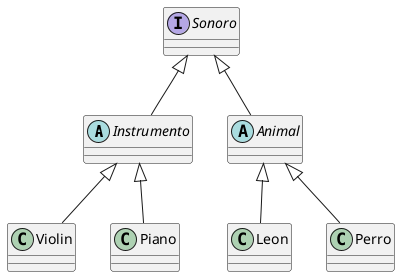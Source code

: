 @startuml
'https://plantuml.com/class-diagram

abstract class Instrumento
class Violin
class Piano
abstract class Animal
class Leon
class Perro
interface Sonoro

Sonoro <|-- Instrumento
Sonoro <|-- Animal
Instrumento <|-- Violin
Instrumento <|-- Piano
Animal <|-- Perro
Animal <|-- Leon

@enduml